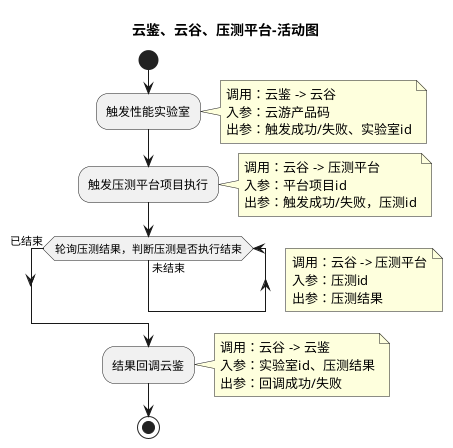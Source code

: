 @startuml

title 云鉴、云谷、压测平台-活动图

start
:触发性能实验室;
note right
  调用：云鉴 -> 云谷
  入参：云游产品码
  出参：触发成功/失败、实验室id
end note
:触发压测平台项目执行;
note right
  调用：云谷 -> 压测平台
  入参：平台项目id
  出参：触发成功/失败，压测id
end note

while (轮询压测结果，判断压测是否执行结束) is (未结束)
note right
  调用：云谷 -> 压测平台
  入参：压测id
  出参：压测结果
end note
endwhile (已结束)
:结果回调云鉴;
note right
  调用：云谷 -> 云鉴
  入参：实验室id、压测结果
  出参：回调成功/失败
end note
stop
@enduml